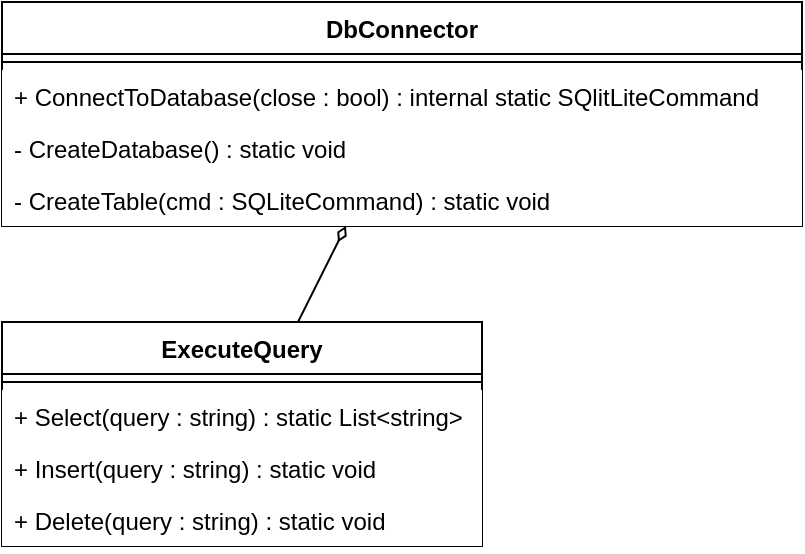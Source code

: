 <mxfile version="12.3.2" type="device" pages="3"><diagram id="8rH2qhK0ciFLfa-9ikj1" name="DatabaseManager"><mxGraphModel dx="1072" dy="792" grid="1" gridSize="10" guides="1" tooltips="1" connect="1" arrows="1" fold="1" page="1" pageScale="1" pageWidth="1169" pageHeight="827" math="0" shadow="0"><root><mxCell id="0"/><mxCell id="1" parent="0"/><mxCell id="wqlBL6JiEIg9jFbUROmp-1" value="DbConnector" style="swimlane;fontStyle=1;align=center;verticalAlign=top;childLayout=stackLayout;horizontal=1;startSize=26;horizontalStack=0;resizeParent=1;resizeParentMax=0;resizeLast=0;collapsible=1;marginBottom=0;fillColor=#ffffff;" parent="1" vertex="1"><mxGeometry x="40" y="40" width="400" height="112" as="geometry"/></mxCell><mxCell id="wqlBL6JiEIg9jFbUROmp-3" value="" style="line;strokeWidth=1;fillColor=#ffffff;align=left;verticalAlign=middle;spacingTop=-1;spacingLeft=3;spacingRight=3;rotatable=0;labelPosition=right;points=[];portConstraint=eastwest;" parent="wqlBL6JiEIg9jFbUROmp-1" vertex="1"><mxGeometry y="26" width="400" height="8" as="geometry"/></mxCell><mxCell id="wqlBL6JiEIg9jFbUROmp-14" value="+ ConnectToDatabase(close : bool) : internal static SQlitLiteCommand" style="text;strokeColor=none;fillColor=#ffffff;align=left;verticalAlign=top;spacingLeft=4;spacingRight=4;overflow=hidden;rotatable=0;points=[[0,0.5],[1,0.5]];portConstraint=eastwest;" parent="wqlBL6JiEIg9jFbUROmp-1" vertex="1"><mxGeometry y="34" width="400" height="26" as="geometry"/></mxCell><mxCell id="wqlBL6JiEIg9jFbUROmp-13" value="- CreateDatabase() : static void" style="text;strokeColor=none;fillColor=#ffffff;align=left;verticalAlign=top;spacingLeft=4;spacingRight=4;overflow=hidden;rotatable=0;points=[[0,0.5],[1,0.5]];portConstraint=eastwest;" parent="wqlBL6JiEIg9jFbUROmp-1" vertex="1"><mxGeometry y="60" width="400" height="26" as="geometry"/></mxCell><mxCell id="wqlBL6JiEIg9jFbUROmp-4" value="- CreateTable(cmd : SQLiteCommand) : static void" style="text;strokeColor=none;fillColor=#ffffff;align=left;verticalAlign=top;spacingLeft=4;spacingRight=4;overflow=hidden;rotatable=0;points=[[0,0.5],[1,0.5]];portConstraint=eastwest;" parent="wqlBL6JiEIg9jFbUROmp-1" vertex="1"><mxGeometry y="86" width="400" height="26" as="geometry"/></mxCell><mxCell id="wqlBL6JiEIg9jFbUROmp-9" value="ExecuteQuery" style="swimlane;fontStyle=1;align=center;verticalAlign=top;childLayout=stackLayout;horizontal=1;startSize=26;horizontalStack=0;resizeParent=1;resizeParentMax=0;resizeLast=0;collapsible=1;marginBottom=0;fillColor=#ffffff;" parent="1" vertex="1"><mxGeometry x="40" y="200" width="240" height="112" as="geometry"/></mxCell><mxCell id="wqlBL6JiEIg9jFbUROmp-11" value="" style="line;strokeWidth=1;fillColor=#ffffff;align=left;verticalAlign=middle;spacingTop=-1;spacingLeft=3;spacingRight=3;rotatable=0;labelPosition=right;points=[];portConstraint=eastwest;" parent="wqlBL6JiEIg9jFbUROmp-9" vertex="1"><mxGeometry y="26" width="240" height="8" as="geometry"/></mxCell><mxCell id="wqlBL6JiEIg9jFbUROmp-17" value="+ Select(query : string) : static List&lt;string&gt;" style="text;strokeColor=none;fillColor=#ffffff;align=left;verticalAlign=top;spacingLeft=4;spacingRight=4;overflow=hidden;rotatable=0;points=[[0,0.5],[1,0.5]];portConstraint=eastwest;" parent="wqlBL6JiEIg9jFbUROmp-9" vertex="1"><mxGeometry y="34" width="240" height="26" as="geometry"/></mxCell><mxCell id="wqlBL6JiEIg9jFbUROmp-16" value="+ Insert(query : string) : static void" style="text;strokeColor=none;fillColor=#ffffff;align=left;verticalAlign=top;spacingLeft=4;spacingRight=4;overflow=hidden;rotatable=0;points=[[0,0.5],[1,0.5]];portConstraint=eastwest;" parent="wqlBL6JiEIg9jFbUROmp-9" vertex="1"><mxGeometry y="60" width="240" height="26" as="geometry"/></mxCell><mxCell id="wqlBL6JiEIg9jFbUROmp-12" value="+ Delete(query : string) : static void" style="text;strokeColor=none;fillColor=#ffffff;align=left;verticalAlign=top;spacingLeft=4;spacingRight=4;overflow=hidden;rotatable=0;points=[[0,0.5],[1,0.5]];portConstraint=eastwest;" parent="wqlBL6JiEIg9jFbUROmp-9" vertex="1"><mxGeometry y="86" width="240" height="26" as="geometry"/></mxCell><mxCell id="9hogwoZt2xuEpWQ-ue5X-2" value="" style="endArrow=none;html=1;startArrow=diamondThin;startFill=0;strokeWidth=1;" parent="1" source="wqlBL6JiEIg9jFbUROmp-1" target="wqlBL6JiEIg9jFbUROmp-9" edge="1"><mxGeometry width="50" height="50" relative="1" as="geometry"><mxPoint x="430" y="430" as="sourcePoint"/><mxPoint x="480" y="380" as="targetPoint"/></mxGeometry></mxCell></root></mxGraphModel></diagram><diagram id="6PslcajDcrv22gbmObZF" name="DataManager"><mxGraphModel dx="1086" dy="806" grid="1" gridSize="10" guides="1" tooltips="1" connect="1" arrows="1" fold="1" page="1" pageScale="1" pageWidth="827" pageHeight="1169" math="0" shadow="0"><root><mxCell id="2_iFJF8kQrkWh5vnHYpg-0"/><mxCell id="2_iFJF8kQrkWh5vnHYpg-1" parent="2_iFJF8kQrkWh5vnHYpg-0"/><mxCell id="2_iFJF8kQrkWh5vnHYpg-2" value="CryptoPassword" style="swimlane;fontStyle=1;align=center;verticalAlign=top;childLayout=stackLayout;horizontal=1;startSize=26;horizontalStack=0;resizeParent=1;resizeParentMax=0;resizeLast=0;collapsible=1;marginBottom=0;fillColor=#ffffff;" vertex="1" parent="2_iFJF8kQrkWh5vnHYpg-1"><mxGeometry x="40" y="40" width="320" height="164" as="geometry"/></mxCell><mxCell id="2_iFJF8kQrkWh5vnHYpg-3" value="- saltSize : const int" style="text;strokeColor=none;fillColor=#ffffff;align=left;verticalAlign=top;spacingLeft=4;spacingRight=4;overflow=hidden;rotatable=0;points=[[0,0.5],[1,0.5]];portConstraint=eastwest;" vertex="1" parent="2_iFJF8kQrkWh5vnHYpg-2"><mxGeometry y="26" width="320" height="26" as="geometry"/></mxCell><mxCell id="2_iFJF8kQrkWh5vnHYpg-4" value="- hashSize : const int" style="text;strokeColor=none;fillColor=#ffffff;align=left;verticalAlign=top;spacingLeft=4;spacingRight=4;overflow=hidden;rotatable=0;points=[[0,0.5],[1,0.5]];portConstraint=eastwest;" vertex="1" parent="2_iFJF8kQrkWh5vnHYpg-2"><mxGeometry y="52" width="320" height="26" as="geometry"/></mxCell><mxCell id="2_iFJF8kQrkWh5vnHYpg-5" value="- iterations : const int" style="text;strokeColor=none;fillColor=#ffffff;align=left;verticalAlign=top;spacingLeft=4;spacingRight=4;overflow=hidden;rotatable=0;points=[[0,0.5],[1,0.5]];portConstraint=eastwest;" vertex="1" parent="2_iFJF8kQrkWh5vnHYpg-2"><mxGeometry y="78" width="320" height="26" as="geometry"/></mxCell><mxCell id="2_iFJF8kQrkWh5vnHYpg-6" value="" style="line;strokeWidth=1;fillColor=#ffffff;align=left;verticalAlign=middle;spacingTop=-1;spacingLeft=3;spacingRight=3;rotatable=0;labelPosition=right;points=[];portConstraint=eastwest;" vertex="1" parent="2_iFJF8kQrkWh5vnHYpg-2"><mxGeometry y="104" width="320" height="8" as="geometry"/></mxCell><mxCell id="2_iFJF8kQrkWh5vnHYpg-7" value="+ Hash(password : string) : string" style="text;strokeColor=none;fillColor=#ffffff;align=left;verticalAlign=top;spacingLeft=4;spacingRight=4;overflow=hidden;rotatable=0;points=[[0,0.5],[1,0.5]];portConstraint=eastwest;" vertex="1" parent="2_iFJF8kQrkWh5vnHYpg-2"><mxGeometry y="112" width="320" height="26" as="geometry"/></mxCell><mxCell id="2_iFJF8kQrkWh5vnHYpg-8" value="+ Verify(password : string, hashedPassword : string) : bool" style="text;strokeColor=none;fillColor=#ffffff;align=left;verticalAlign=top;spacingLeft=4;spacingRight=4;overflow=hidden;rotatable=0;points=[[0,0.5],[1,0.5]];portConstraint=eastwest;" vertex="1" parent="2_iFJF8kQrkWh5vnHYpg-2"><mxGeometry y="138" width="320" height="26" as="geometry"/></mxCell><mxCell id="2_iFJF8kQrkWh5vnHYpg-9" value="LoginRegisterLib" style="swimlane;fontStyle=1;align=center;verticalAlign=top;childLayout=stackLayout;horizontal=1;startSize=26;horizontalStack=0;resizeParent=1;resizeParentMax=0;resizeLast=0;collapsible=1;marginBottom=0;fillColor=#ffffff;" vertex="1" parent="2_iFJF8kQrkWh5vnHYpg-1"><mxGeometry x="400" y="40" width="200" height="190" as="geometry"><mxRectangle x="240" y="40" width="130" height="26" as="alternateBounds"/></mxGeometry></mxCell><mxCell id="2_iFJF8kQrkWh5vnHYpg-10" value="- status : bool" style="text;strokeColor=none;fillColor=#ffffff;align=left;verticalAlign=top;spacingLeft=4;spacingRight=4;overflow=hidden;rotatable=0;points=[[0,0.5],[1,0.5]];portConstraint=eastwest;" vertex="1" parent="2_iFJF8kQrkWh5vnHYpg-9"><mxGeometry y="26" width="200" height="26" as="geometry"/></mxCell><mxCell id="2_iFJF8kQrkWh5vnHYpg-11" value="- loginLocation : Point" style="text;strokeColor=none;fillColor=#ffffff;align=left;verticalAlign=top;spacingLeft=4;spacingRight=4;overflow=hidden;rotatable=0;points=[[0,0.5],[1,0.5]];portConstraint=eastwest;" vertex="1" parent="2_iFJF8kQrkWh5vnHYpg-9"><mxGeometry y="52" width="200" height="26" as="geometry"/></mxCell><mxCell id="2_iFJF8kQrkWh5vnHYpg-12" value="" style="line;strokeWidth=1;fillColor=#ffffff;align=left;verticalAlign=middle;spacingTop=-1;spacingLeft=3;spacingRight=3;rotatable=0;labelPosition=right;points=[];portConstraint=eastwest;" vertex="1" parent="2_iFJF8kQrkWh5vnHYpg-9"><mxGeometry y="78" width="200" height="8" as="geometry"/></mxCell><mxCell id="2_iFJF8kQrkWh5vnHYpg-13" value="+ &lt;&lt;get&gt;&gt; Status() : bool" style="text;strokeColor=none;fillColor=#ffffff;align=left;verticalAlign=top;spacingLeft=4;spacingRight=4;overflow=hidden;rotatable=0;points=[[0,0.5],[1,0.5]];portConstraint=eastwest;" vertex="1" parent="2_iFJF8kQrkWh5vnHYpg-9"><mxGeometry y="86" width="200" height="26" as="geometry"/></mxCell><mxCell id="2_iFJF8kQrkWh5vnHYpg-14" value="+ &lt;&lt;set&gt;&gt; Status() : bool" style="text;strokeColor=none;fillColor=#ffffff;align=left;verticalAlign=top;spacingLeft=4;spacingRight=4;overflow=hidden;rotatable=0;points=[[0,0.5],[1,0.5]];portConstraint=eastwest;" vertex="1" parent="2_iFJF8kQrkWh5vnHYpg-9"><mxGeometry y="112" width="200" height="26" as="geometry"/></mxCell><mxCell id="2_iFJF8kQrkWh5vnHYpg-15" value="+ ValidMail(email : string) : bool" style="text;strokeColor=none;fillColor=#ffffff;align=left;verticalAlign=top;spacingLeft=4;spacingRight=4;overflow=hidden;rotatable=0;points=[[0,0.5],[1,0.5]];portConstraint=eastwest;" vertex="1" parent="2_iFJF8kQrkWh5vnHYpg-9"><mxGeometry y="138" width="200" height="26" as="geometry"/></mxCell><mxCell id="2_iFJF8kQrkWh5vnHYpg-16" value="+ LoginLocation() : Point" style="text;strokeColor=none;fillColor=#ffffff;align=left;verticalAlign=top;spacingLeft=4;spacingRight=4;overflow=hidden;rotatable=0;points=[[0,0.5],[1,0.5]];portConstraint=eastwest;" vertex="1" parent="2_iFJF8kQrkWh5vnHYpg-9"><mxGeometry y="164" width="200" height="26" as="geometry"/></mxCell></root></mxGraphModel></diagram><diagram id="SNH6GtqS9SvUkmmcD7w4" name="GameLibrary"><mxGraphModel dx="1086" dy="806" grid="1" gridSize="10" guides="1" tooltips="1" connect="1" arrows="1" fold="1" page="1" pageScale="1" pageWidth="827" pageHeight="1169" math="0" shadow="0"><root><mxCell id="1zI9d-A1muuOE-DZFisw-0"/><mxCell id="1zI9d-A1muuOE-DZFisw-1" parent="1zI9d-A1muuOE-DZFisw-0"/><mxCell id="1zI9d-A1muuOE-DZFisw-2" value="User" style="swimlane;fontStyle=1;align=center;verticalAlign=top;childLayout=stackLayout;horizontal=1;startSize=26;horizontalStack=0;resizeParent=1;resizeParentMax=0;resizeLast=0;collapsible=1;marginBottom=0;fillColor=#ffffff;" vertex="1" parent="1zI9d-A1muuOE-DZFisw-1"><mxGeometry x="40" y="40" width="200" height="268" as="geometry"/></mxCell><mxCell id="1zI9d-A1muuOE-DZFisw-3" value="- username : string" style="text;strokeColor=none;fillColor=#ffffff;align=left;verticalAlign=top;spacingLeft=4;spacingRight=4;overflow=hidden;rotatable=0;points=[[0,0.5],[1,0.5]];portConstraint=eastwest;" vertex="1" parent="1zI9d-A1muuOE-DZFisw-2"><mxGeometry y="26" width="200" height="26" as="geometry"/></mxCell><mxCell id="1zI9d-A1muuOE-DZFisw-4" value="- password : string" style="text;strokeColor=none;fillColor=#ffffff;align=left;verticalAlign=top;spacingLeft=4;spacingRight=4;overflow=hidden;rotatable=0;points=[[0,0.5],[1,0.5]];portConstraint=eastwest;" vertex="1" parent="1zI9d-A1muuOE-DZFisw-2"><mxGeometry y="52" width="200" height="26" as="geometry"/></mxCell><mxCell id="1zI9d-A1muuOE-DZFisw-5" value="- rePassword : string" style="text;strokeColor=none;fillColor=#ffffff;align=left;verticalAlign=top;spacingLeft=4;spacingRight=4;overflow=hidden;rotatable=0;points=[[0,0.5],[1,0.5]];portConstraint=eastwest;" vertex="1" parent="1zI9d-A1muuOE-DZFisw-2"><mxGeometry y="78" width="200" height="26" as="geometry"/></mxCell><mxCell id="1zI9d-A1muuOE-DZFisw-6" value="" style="line;strokeWidth=1;fillColor=#ffffff;align=left;verticalAlign=middle;spacingTop=-1;spacingLeft=3;spacingRight=3;rotatable=0;labelPosition=right;points=[];portConstraint=eastwest;" vertex="1" parent="1zI9d-A1muuOE-DZFisw-2"><mxGeometry y="104" width="200" height="8" as="geometry"/></mxCell><mxCell id="1zI9d-A1muuOE-DZFisw-7" value="+ &lt;&lt;get&gt;&gt; Username() : string" style="text;strokeColor=none;fillColor=#ffffff;align=left;verticalAlign=top;spacingLeft=4;spacingRight=4;overflow=hidden;rotatable=0;points=[[0,0.5],[1,0.5]];portConstraint=eastwest;" vertex="1" parent="1zI9d-A1muuOE-DZFisw-2"><mxGeometry y="112" width="200" height="26" as="geometry"/></mxCell><mxCell id="1zI9d-A1muuOE-DZFisw-8" value="+ &lt;&lt;set&gt;&gt; Username() : string" style="text;strokeColor=none;fillColor=#ffffff;align=left;verticalAlign=top;spacingLeft=4;spacingRight=4;overflow=hidden;rotatable=0;points=[[0,0.5],[1,0.5]];portConstraint=eastwest;" vertex="1" parent="1zI9d-A1muuOE-DZFisw-2"><mxGeometry y="138" width="200" height="26" as="geometry"/></mxCell><mxCell id="1zI9d-A1muuOE-DZFisw-9" value="+ &lt;&lt;get&gt;&gt; Password() : string" style="text;strokeColor=none;fillColor=#ffffff;align=left;verticalAlign=top;spacingLeft=4;spacingRight=4;overflow=hidden;rotatable=0;points=[[0,0.5],[1,0.5]];portConstraint=eastwest;" vertex="1" parent="1zI9d-A1muuOE-DZFisw-2"><mxGeometry y="164" width="200" height="26" as="geometry"/></mxCell><mxCell id="1zI9d-A1muuOE-DZFisw-10" value="+ &lt;&lt;set&gt;&gt; Password() : string" style="text;strokeColor=none;fillColor=#ffffff;align=left;verticalAlign=top;spacingLeft=4;spacingRight=4;overflow=hidden;rotatable=0;points=[[0,0.5],[1,0.5]];portConstraint=eastwest;" vertex="1" parent="1zI9d-A1muuOE-DZFisw-2"><mxGeometry y="190" width="200" height="26" as="geometry"/></mxCell><mxCell id="1zI9d-A1muuOE-DZFisw-11" value="+ &lt;&lt;get&gt;&gt; RePassword() : string" style="text;strokeColor=none;fillColor=#ffffff;align=left;verticalAlign=top;spacingLeft=4;spacingRight=4;overflow=hidden;rotatable=0;points=[[0,0.5],[1,0.5]];portConstraint=eastwest;" vertex="1" parent="1zI9d-A1muuOE-DZFisw-2"><mxGeometry y="216" width="200" height="26" as="geometry"/></mxCell><mxCell id="1zI9d-A1muuOE-DZFisw-12" value="+ &lt;&lt;set&gt;&gt; RePassword() : string" style="text;strokeColor=none;fillColor=#ffffff;align=left;verticalAlign=top;spacingLeft=4;spacingRight=4;overflow=hidden;rotatable=0;points=[[0,0.5],[1,0.5]];portConstraint=eastwest;" vertex="1" parent="1zI9d-A1muuOE-DZFisw-2"><mxGeometry y="242" width="200" height="26" as="geometry"/></mxCell></root></mxGraphModel></diagram></mxfile>